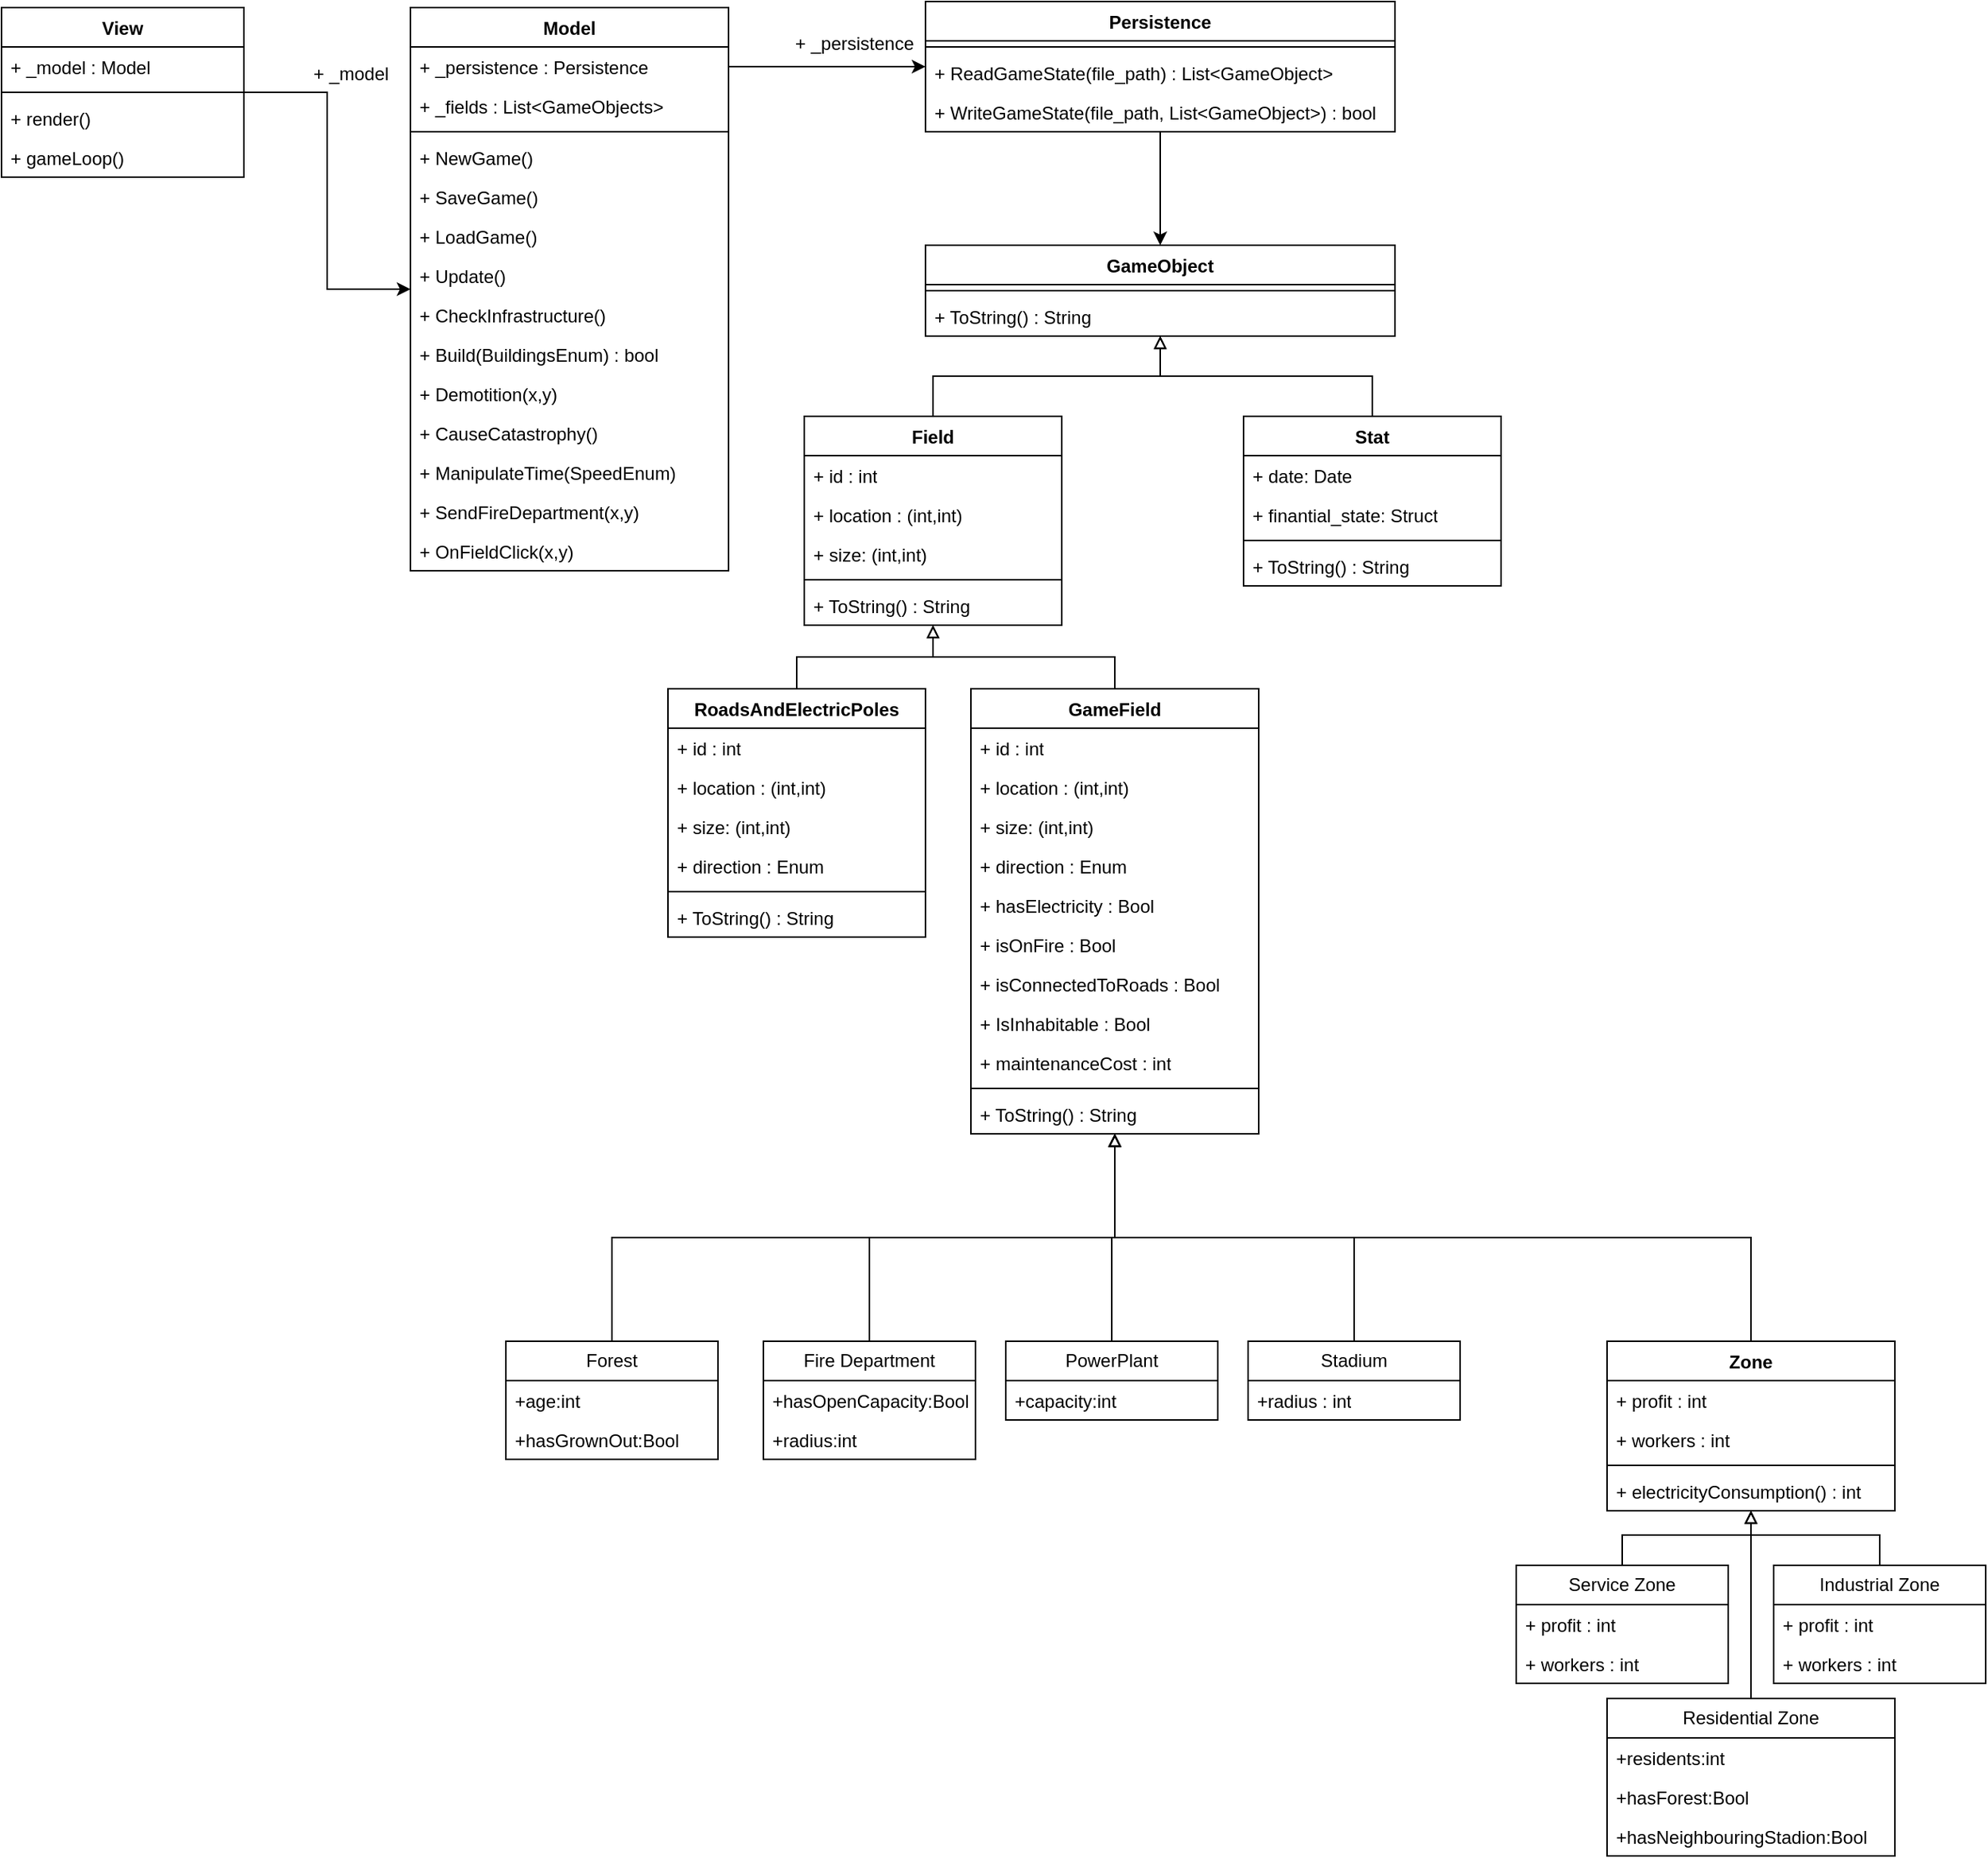 <mxfile version="21.0.6" type="device"><diagram name="1 oldal" id="NuUi4jj5uh0NDqIXe4In"><mxGraphModel dx="1084" dy="1042" grid="1" gridSize="10" guides="1" tooltips="1" connect="1" arrows="1" fold="1" page="1" pageScale="1" pageWidth="827" pageHeight="1169" math="0" shadow="0"><root><mxCell id="0"/><mxCell id="1" parent="0"/><mxCell id="-wiyPq9dXPfy-0tIWqK8-17" style="edgeStyle=orthogonalEdgeStyle;rounded=0;orthogonalLoop=1;jettySize=auto;html=1;" edge="1" parent="1" source="-wiyPq9dXPfy-0tIWqK8-1" target="-wiyPq9dXPfy-0tIWqK8-12"><mxGeometry relative="1" as="geometry"/></mxCell><mxCell id="-wiyPq9dXPfy-0tIWqK8-1" value="View" style="swimlane;fontStyle=1;align=center;verticalAlign=top;childLayout=stackLayout;horizontal=1;startSize=26;horizontalStack=0;resizeParent=1;resizeParentMax=0;resizeLast=0;collapsible=1;marginBottom=0;whiteSpace=wrap;html=1;" vertex="1" parent="1"><mxGeometry x="80" y="40" width="160" height="112" as="geometry"/></mxCell><mxCell id="-wiyPq9dXPfy-0tIWqK8-2" value="+ _model : Model" style="text;strokeColor=none;fillColor=none;align=left;verticalAlign=top;spacingLeft=4;spacingRight=4;overflow=hidden;rotatable=0;points=[[0,0.5],[1,0.5]];portConstraint=eastwest;whiteSpace=wrap;html=1;" vertex="1" parent="-wiyPq9dXPfy-0tIWqK8-1"><mxGeometry y="26" width="160" height="26" as="geometry"/></mxCell><mxCell id="-wiyPq9dXPfy-0tIWqK8-3" value="" style="line;strokeWidth=1;fillColor=none;align=left;verticalAlign=middle;spacingTop=-1;spacingLeft=3;spacingRight=3;rotatable=0;labelPosition=right;points=[];portConstraint=eastwest;strokeColor=inherit;" vertex="1" parent="-wiyPq9dXPfy-0tIWqK8-1"><mxGeometry y="52" width="160" height="8" as="geometry"/></mxCell><mxCell id="-wiyPq9dXPfy-0tIWqK8-4" value="+ render()&lt;br&gt;&lt;div&gt;&lt;br&gt;&lt;/div&gt;&lt;div&gt;&lt;br&gt;&lt;/div&gt;" style="text;strokeColor=none;fillColor=none;align=left;verticalAlign=top;spacingLeft=4;spacingRight=4;overflow=hidden;rotatable=0;points=[[0,0.5],[1,0.5]];portConstraint=eastwest;whiteSpace=wrap;html=1;" vertex="1" parent="-wiyPq9dXPfy-0tIWqK8-1"><mxGeometry y="60" width="160" height="26" as="geometry"/></mxCell><mxCell id="-wiyPq9dXPfy-0tIWqK8-5" value="+ gameLoop()" style="text;strokeColor=none;fillColor=none;align=left;verticalAlign=top;spacingLeft=4;spacingRight=4;overflow=hidden;rotatable=0;points=[[0,0.5],[1,0.5]];portConstraint=eastwest;whiteSpace=wrap;html=1;" vertex="1" parent="-wiyPq9dXPfy-0tIWqK8-1"><mxGeometry y="86" width="160" height="26" as="geometry"/></mxCell><mxCell id="-wiyPq9dXPfy-0tIWqK8-47" style="edgeStyle=orthogonalEdgeStyle;rounded=0;orthogonalLoop=1;jettySize=auto;html=1;exitX=1;exitY=0.5;exitDx=0;exitDy=0;" edge="1" parent="1" source="-wiyPq9dXPfy-0tIWqK8-13" target="-wiyPq9dXPfy-0tIWqK8-32"><mxGeometry relative="1" as="geometry"/></mxCell><mxCell id="-wiyPq9dXPfy-0tIWqK8-12" value="Model" style="swimlane;fontStyle=1;align=center;verticalAlign=top;childLayout=stackLayout;horizontal=1;startSize=26;horizontalStack=0;resizeParent=1;resizeParentMax=0;resizeLast=0;collapsible=1;marginBottom=0;whiteSpace=wrap;html=1;" vertex="1" parent="1"><mxGeometry x="350" y="40" width="210" height="372" as="geometry"/></mxCell><mxCell id="-wiyPq9dXPfy-0tIWqK8-13" value="+ _persistence : Persistence" style="text;strokeColor=none;fillColor=none;align=left;verticalAlign=top;spacingLeft=4;spacingRight=4;overflow=hidden;rotatable=0;points=[[0,0.5],[1,0.5]];portConstraint=eastwest;whiteSpace=wrap;html=1;" vertex="1" parent="-wiyPq9dXPfy-0tIWqK8-12"><mxGeometry y="26" width="210" height="26" as="geometry"/></mxCell><mxCell id="-wiyPq9dXPfy-0tIWqK8-29" value="+ _fields : List&amp;lt;GameObjects&amp;gt;" style="text;strokeColor=none;fillColor=none;align=left;verticalAlign=top;spacingLeft=4;spacingRight=4;overflow=hidden;rotatable=0;points=[[0,0.5],[1,0.5]];portConstraint=eastwest;whiteSpace=wrap;html=1;" vertex="1" parent="-wiyPq9dXPfy-0tIWqK8-12"><mxGeometry y="52" width="210" height="26" as="geometry"/></mxCell><mxCell id="-wiyPq9dXPfy-0tIWqK8-14" value="" style="line;strokeWidth=1;fillColor=none;align=left;verticalAlign=middle;spacingTop=-1;spacingLeft=3;spacingRight=3;rotatable=0;labelPosition=right;points=[];portConstraint=eastwest;strokeColor=inherit;" vertex="1" parent="-wiyPq9dXPfy-0tIWqK8-12"><mxGeometry y="78" width="210" height="8" as="geometry"/></mxCell><mxCell id="-wiyPq9dXPfy-0tIWqK8-15" value="+ NewGame()&lt;br&gt;&lt;div&gt;&lt;br&gt;&lt;/div&gt;&lt;div&gt;&lt;br&gt;&lt;/div&gt;" style="text;strokeColor=none;fillColor=none;align=left;verticalAlign=top;spacingLeft=4;spacingRight=4;overflow=hidden;rotatable=0;points=[[0,0.5],[1,0.5]];portConstraint=eastwest;whiteSpace=wrap;html=1;" vertex="1" parent="-wiyPq9dXPfy-0tIWqK8-12"><mxGeometry y="86" width="210" height="26" as="geometry"/></mxCell><mxCell id="-wiyPq9dXPfy-0tIWqK8-19" value="+ SaveGame()" style="text;strokeColor=none;fillColor=none;align=left;verticalAlign=top;spacingLeft=4;spacingRight=4;overflow=hidden;rotatable=0;points=[[0,0.5],[1,0.5]];portConstraint=eastwest;whiteSpace=wrap;html=1;" vertex="1" parent="-wiyPq9dXPfy-0tIWqK8-12"><mxGeometry y="112" width="210" height="26" as="geometry"/></mxCell><mxCell id="-wiyPq9dXPfy-0tIWqK8-20" value="&lt;div&gt;+ LoadGame()&lt;/div&gt;" style="text;strokeColor=none;fillColor=none;align=left;verticalAlign=top;spacingLeft=4;spacingRight=4;overflow=hidden;rotatable=0;points=[[0,0.5],[1,0.5]];portConstraint=eastwest;whiteSpace=wrap;html=1;" vertex="1" parent="-wiyPq9dXPfy-0tIWqK8-12"><mxGeometry y="138" width="210" height="26" as="geometry"/></mxCell><mxCell id="-wiyPq9dXPfy-0tIWqK8-21" value="+ Update()" style="text;strokeColor=none;fillColor=none;align=left;verticalAlign=top;spacingLeft=4;spacingRight=4;overflow=hidden;rotatable=0;points=[[0,0.5],[1,0.5]];portConstraint=eastwest;whiteSpace=wrap;html=1;" vertex="1" parent="-wiyPq9dXPfy-0tIWqK8-12"><mxGeometry y="164" width="210" height="26" as="geometry"/></mxCell><mxCell id="-wiyPq9dXPfy-0tIWqK8-22" value="+ CheckInfrastructure()" style="text;strokeColor=none;fillColor=none;align=left;verticalAlign=top;spacingLeft=4;spacingRight=4;overflow=hidden;rotatable=0;points=[[0,0.5],[1,0.5]];portConstraint=eastwest;whiteSpace=wrap;html=1;" vertex="1" parent="-wiyPq9dXPfy-0tIWqK8-12"><mxGeometry y="190" width="210" height="26" as="geometry"/></mxCell><mxCell id="-wiyPq9dXPfy-0tIWqK8-23" value="+ Build(BuildingsEnum) : bool" style="text;strokeColor=none;fillColor=none;align=left;verticalAlign=top;spacingLeft=4;spacingRight=4;overflow=hidden;rotatable=0;points=[[0,0.5],[1,0.5]];portConstraint=eastwest;whiteSpace=wrap;html=1;" vertex="1" parent="-wiyPq9dXPfy-0tIWqK8-12"><mxGeometry y="216" width="210" height="26" as="geometry"/></mxCell><mxCell id="-wiyPq9dXPfy-0tIWqK8-27" value="+ Demotition(x,y)" style="text;strokeColor=none;fillColor=none;align=left;verticalAlign=top;spacingLeft=4;spacingRight=4;overflow=hidden;rotatable=0;points=[[0,0.5],[1,0.5]];portConstraint=eastwest;whiteSpace=wrap;html=1;" vertex="1" parent="-wiyPq9dXPfy-0tIWqK8-12"><mxGeometry y="242" width="210" height="26" as="geometry"/></mxCell><mxCell id="-wiyPq9dXPfy-0tIWqK8-24" value="+ CauseCatastrophy()" style="text;strokeColor=none;fillColor=none;align=left;verticalAlign=top;spacingLeft=4;spacingRight=4;overflow=hidden;rotatable=0;points=[[0,0.5],[1,0.5]];portConstraint=eastwest;whiteSpace=wrap;html=1;" vertex="1" parent="-wiyPq9dXPfy-0tIWqK8-12"><mxGeometry y="268" width="210" height="26" as="geometry"/></mxCell><mxCell id="-wiyPq9dXPfy-0tIWqK8-25" value="+ ManipulateTime(SpeedEnum)" style="text;strokeColor=none;fillColor=none;align=left;verticalAlign=top;spacingLeft=4;spacingRight=4;overflow=hidden;rotatable=0;points=[[0,0.5],[1,0.5]];portConstraint=eastwest;whiteSpace=wrap;html=1;" vertex="1" parent="-wiyPq9dXPfy-0tIWqK8-12"><mxGeometry y="294" width="210" height="26" as="geometry"/></mxCell><mxCell id="-wiyPq9dXPfy-0tIWqK8-26" value="+ SendFireDepartment(x,y)" style="text;strokeColor=none;fillColor=none;align=left;verticalAlign=top;spacingLeft=4;spacingRight=4;overflow=hidden;rotatable=0;points=[[0,0.5],[1,0.5]];portConstraint=eastwest;whiteSpace=wrap;html=1;" vertex="1" parent="-wiyPq9dXPfy-0tIWqK8-12"><mxGeometry y="320" width="210" height="26" as="geometry"/></mxCell><mxCell id="-wiyPq9dXPfy-0tIWqK8-28" value="&lt;div&gt;+ OnFieldClick(x,y)&lt;/div&gt;" style="text;strokeColor=none;fillColor=none;align=left;verticalAlign=top;spacingLeft=4;spacingRight=4;overflow=hidden;rotatable=0;points=[[0,0.5],[1,0.5]];portConstraint=eastwest;whiteSpace=wrap;html=1;" vertex="1" parent="-wiyPq9dXPfy-0tIWqK8-12"><mxGeometry y="346" width="210" height="26" as="geometry"/></mxCell><mxCell id="-wiyPq9dXPfy-0tIWqK8-18" value="+ _model" style="text;strokeColor=none;fillColor=none;align=left;verticalAlign=top;spacingLeft=4;spacingRight=4;overflow=hidden;rotatable=0;points=[[0,0.5],[1,0.5]];portConstraint=eastwest;whiteSpace=wrap;html=1;" vertex="1" parent="1"><mxGeometry x="280" y="70" width="70" height="26" as="geometry"/></mxCell><mxCell id="-wiyPq9dXPfy-0tIWqK8-52" style="edgeStyle=orthogonalEdgeStyle;rounded=0;orthogonalLoop=1;jettySize=auto;html=1;" edge="1" parent="1" source="-wiyPq9dXPfy-0tIWqK8-32" target="-wiyPq9dXPfy-0tIWqK8-48"><mxGeometry relative="1" as="geometry"/></mxCell><mxCell id="-wiyPq9dXPfy-0tIWqK8-32" value="Persistence" style="swimlane;fontStyle=1;align=center;verticalAlign=top;childLayout=stackLayout;horizontal=1;startSize=26;horizontalStack=0;resizeParent=1;resizeParentMax=0;resizeLast=0;collapsible=1;marginBottom=0;whiteSpace=wrap;html=1;" vertex="1" parent="1"><mxGeometry x="690" y="36" width="310" height="86" as="geometry"/></mxCell><mxCell id="-wiyPq9dXPfy-0tIWqK8-35" value="" style="line;strokeWidth=1;fillColor=none;align=left;verticalAlign=middle;spacingTop=-1;spacingLeft=3;spacingRight=3;rotatable=0;labelPosition=right;points=[];portConstraint=eastwest;strokeColor=inherit;" vertex="1" parent="-wiyPq9dXPfy-0tIWqK8-32"><mxGeometry y="26" width="310" height="8" as="geometry"/></mxCell><mxCell id="-wiyPq9dXPfy-0tIWqK8-45" value="+ ReadGameState(file_path) : List&amp;lt;GameObject&amp;gt;" style="text;strokeColor=none;fillColor=none;align=left;verticalAlign=top;spacingLeft=4;spacingRight=4;overflow=hidden;rotatable=0;points=[[0,0.5],[1,0.5]];portConstraint=eastwest;whiteSpace=wrap;html=1;" vertex="1" parent="-wiyPq9dXPfy-0tIWqK8-32"><mxGeometry y="34" width="310" height="26" as="geometry"/></mxCell><mxCell id="-wiyPq9dXPfy-0tIWqK8-46" value="+ WriteGameState(file_path, List&amp;lt;GameObject&amp;gt;) : bool " style="text;strokeColor=none;fillColor=none;align=left;verticalAlign=top;spacingLeft=4;spacingRight=4;overflow=hidden;rotatable=0;points=[[0,0.5],[1,0.5]];portConstraint=eastwest;whiteSpace=wrap;html=1;" vertex="1" parent="-wiyPq9dXPfy-0tIWqK8-32"><mxGeometry y="60" width="310" height="26" as="geometry"/></mxCell><mxCell id="-wiyPq9dXPfy-0tIWqK8-48" value="GameObject" style="swimlane;fontStyle=1;align=center;verticalAlign=top;childLayout=stackLayout;horizontal=1;startSize=26;horizontalStack=0;resizeParent=1;resizeParentMax=0;resizeLast=0;collapsible=1;marginBottom=0;whiteSpace=wrap;html=1;" vertex="1" parent="1"><mxGeometry x="690" y="197" width="310" height="60" as="geometry"/></mxCell><mxCell id="-wiyPq9dXPfy-0tIWqK8-49" value="" style="line;strokeWidth=1;fillColor=none;align=left;verticalAlign=middle;spacingTop=-1;spacingLeft=3;spacingRight=3;rotatable=0;labelPosition=right;points=[];portConstraint=eastwest;strokeColor=inherit;" vertex="1" parent="-wiyPq9dXPfy-0tIWqK8-48"><mxGeometry y="26" width="310" height="8" as="geometry"/></mxCell><mxCell id="-wiyPq9dXPfy-0tIWqK8-51" value="+ ToString() : String" style="text;strokeColor=none;fillColor=none;align=left;verticalAlign=top;spacingLeft=4;spacingRight=4;overflow=hidden;rotatable=0;points=[[0,0.5],[1,0.5]];portConstraint=eastwest;whiteSpace=wrap;html=1;" vertex="1" parent="-wiyPq9dXPfy-0tIWqK8-48"><mxGeometry y="34" width="310" height="26" as="geometry"/></mxCell><mxCell id="-wiyPq9dXPfy-0tIWqK8-56" style="edgeStyle=orthogonalEdgeStyle;rounded=0;orthogonalLoop=1;jettySize=auto;html=1;endArrow=block;endFill=0;" edge="1" parent="1" source="-wiyPq9dXPfy-0tIWqK8-53" target="-wiyPq9dXPfy-0tIWqK8-48"><mxGeometry relative="1" as="geometry"/></mxCell><mxCell id="-wiyPq9dXPfy-0tIWqK8-53" value="Field" style="swimlane;fontStyle=1;align=center;verticalAlign=top;childLayout=stackLayout;horizontal=1;startSize=26;horizontalStack=0;resizeParent=1;resizeParentMax=0;resizeLast=0;collapsible=1;marginBottom=0;whiteSpace=wrap;html=1;" vertex="1" parent="1"><mxGeometry x="610" y="310" width="170" height="138" as="geometry"/></mxCell><mxCell id="-wiyPq9dXPfy-0tIWqK8-55" value="+ id : int" style="text;strokeColor=none;fillColor=none;align=left;verticalAlign=top;spacingLeft=4;spacingRight=4;overflow=hidden;rotatable=0;points=[[0,0.5],[1,0.5]];portConstraint=eastwest;whiteSpace=wrap;html=1;" vertex="1" parent="-wiyPq9dXPfy-0tIWqK8-53"><mxGeometry y="26" width="170" height="26" as="geometry"/></mxCell><mxCell id="-wiyPq9dXPfy-0tIWqK8-57" value="+ location : (int,int)" style="text;strokeColor=none;fillColor=none;align=left;verticalAlign=top;spacingLeft=4;spacingRight=4;overflow=hidden;rotatable=0;points=[[0,0.5],[1,0.5]];portConstraint=eastwest;whiteSpace=wrap;html=1;" vertex="1" parent="-wiyPq9dXPfy-0tIWqK8-53"><mxGeometry y="52" width="170" height="26" as="geometry"/></mxCell><mxCell id="-wiyPq9dXPfy-0tIWqK8-58" value="+ size: (int,int)" style="text;strokeColor=none;fillColor=none;align=left;verticalAlign=top;spacingLeft=4;spacingRight=4;overflow=hidden;rotatable=0;points=[[0,0.5],[1,0.5]];portConstraint=eastwest;whiteSpace=wrap;html=1;" vertex="1" parent="-wiyPq9dXPfy-0tIWqK8-53"><mxGeometry y="78" width="170" height="26" as="geometry"/></mxCell><mxCell id="-wiyPq9dXPfy-0tIWqK8-54" value="" style="line;strokeWidth=1;fillColor=none;align=left;verticalAlign=middle;spacingTop=-1;spacingLeft=3;spacingRight=3;rotatable=0;labelPosition=right;points=[];portConstraint=eastwest;strokeColor=inherit;" vertex="1" parent="-wiyPq9dXPfy-0tIWqK8-53"><mxGeometry y="104" width="170" height="8" as="geometry"/></mxCell><mxCell id="-wiyPq9dXPfy-0tIWqK8-59" value="+ ToString() : String" style="text;strokeColor=none;fillColor=none;align=left;verticalAlign=top;spacingLeft=4;spacingRight=4;overflow=hidden;rotatable=0;points=[[0,0.5],[1,0.5]];portConstraint=eastwest;whiteSpace=wrap;html=1;" vertex="1" parent="-wiyPq9dXPfy-0tIWqK8-53"><mxGeometry y="112" width="170" height="26" as="geometry"/></mxCell><mxCell id="-wiyPq9dXPfy-0tIWqK8-66" style="edgeStyle=orthogonalEdgeStyle;rounded=0;orthogonalLoop=1;jettySize=auto;html=1;endArrow=block;endFill=0;" edge="1" parent="1" source="-wiyPq9dXPfy-0tIWqK8-60" target="-wiyPq9dXPfy-0tIWqK8-48"><mxGeometry relative="1" as="geometry"/></mxCell><mxCell id="-wiyPq9dXPfy-0tIWqK8-60" value="Stat" style="swimlane;fontStyle=1;align=center;verticalAlign=top;childLayout=stackLayout;horizontal=1;startSize=26;horizontalStack=0;resizeParent=1;resizeParentMax=0;resizeLast=0;collapsible=1;marginBottom=0;whiteSpace=wrap;html=1;" vertex="1" parent="1"><mxGeometry x="900" y="310" width="170" height="112" as="geometry"/></mxCell><mxCell id="-wiyPq9dXPfy-0tIWqK8-61" value="+ date: Date" style="text;strokeColor=none;fillColor=none;align=left;verticalAlign=top;spacingLeft=4;spacingRight=4;overflow=hidden;rotatable=0;points=[[0,0.5],[1,0.5]];portConstraint=eastwest;whiteSpace=wrap;html=1;" vertex="1" parent="-wiyPq9dXPfy-0tIWqK8-60"><mxGeometry y="26" width="170" height="26" as="geometry"/></mxCell><mxCell id="-wiyPq9dXPfy-0tIWqK8-62" value="+ finantial_state: Struct" style="text;strokeColor=none;fillColor=none;align=left;verticalAlign=top;spacingLeft=4;spacingRight=4;overflow=hidden;rotatable=0;points=[[0,0.5],[1,0.5]];portConstraint=eastwest;whiteSpace=wrap;html=1;" vertex="1" parent="-wiyPq9dXPfy-0tIWqK8-60"><mxGeometry y="52" width="170" height="26" as="geometry"/></mxCell><mxCell id="-wiyPq9dXPfy-0tIWqK8-64" value="" style="line;strokeWidth=1;fillColor=none;align=left;verticalAlign=middle;spacingTop=-1;spacingLeft=3;spacingRight=3;rotatable=0;labelPosition=right;points=[];portConstraint=eastwest;strokeColor=inherit;" vertex="1" parent="-wiyPq9dXPfy-0tIWqK8-60"><mxGeometry y="78" width="170" height="8" as="geometry"/></mxCell><mxCell id="-wiyPq9dXPfy-0tIWqK8-65" value="+ ToString() : String" style="text;strokeColor=none;fillColor=none;align=left;verticalAlign=top;spacingLeft=4;spacingRight=4;overflow=hidden;rotatable=0;points=[[0,0.5],[1,0.5]];portConstraint=eastwest;whiteSpace=wrap;html=1;" vertex="1" parent="-wiyPq9dXPfy-0tIWqK8-60"><mxGeometry y="86" width="170" height="26" as="geometry"/></mxCell><mxCell id="-wiyPq9dXPfy-0tIWqK8-74" style="edgeStyle=orthogonalEdgeStyle;rounded=0;orthogonalLoop=1;jettySize=auto;html=1;endArrow=block;endFill=0;" edge="1" parent="1" source="-wiyPq9dXPfy-0tIWqK8-67" target="-wiyPq9dXPfy-0tIWqK8-53"><mxGeometry relative="1" as="geometry"/></mxCell><mxCell id="-wiyPq9dXPfy-0tIWqK8-67" value="RoadsAndElectricPoles" style="swimlane;fontStyle=1;align=center;verticalAlign=top;childLayout=stackLayout;horizontal=1;startSize=26;horizontalStack=0;resizeParent=1;resizeParentMax=0;resizeLast=0;collapsible=1;marginBottom=0;whiteSpace=wrap;html=1;" vertex="1" parent="1"><mxGeometry x="520" y="490" width="170" height="164" as="geometry"/></mxCell><mxCell id="-wiyPq9dXPfy-0tIWqK8-68" value="+ id : int" style="text;strokeColor=none;fillColor=none;align=left;verticalAlign=top;spacingLeft=4;spacingRight=4;overflow=hidden;rotatable=0;points=[[0,0.5],[1,0.5]];portConstraint=eastwest;whiteSpace=wrap;html=1;" vertex="1" parent="-wiyPq9dXPfy-0tIWqK8-67"><mxGeometry y="26" width="170" height="26" as="geometry"/></mxCell><mxCell id="-wiyPq9dXPfy-0tIWqK8-69" value="+ location : (int,int)" style="text;strokeColor=none;fillColor=none;align=left;verticalAlign=top;spacingLeft=4;spacingRight=4;overflow=hidden;rotatable=0;points=[[0,0.5],[1,0.5]];portConstraint=eastwest;whiteSpace=wrap;html=1;" vertex="1" parent="-wiyPq9dXPfy-0tIWqK8-67"><mxGeometry y="52" width="170" height="26" as="geometry"/></mxCell><mxCell id="-wiyPq9dXPfy-0tIWqK8-70" value="+ size: (int,int)" style="text;strokeColor=none;fillColor=none;align=left;verticalAlign=top;spacingLeft=4;spacingRight=4;overflow=hidden;rotatable=0;points=[[0,0.5],[1,0.5]];portConstraint=eastwest;whiteSpace=wrap;html=1;" vertex="1" parent="-wiyPq9dXPfy-0tIWqK8-67"><mxGeometry y="78" width="170" height="26" as="geometry"/></mxCell><mxCell id="-wiyPq9dXPfy-0tIWqK8-73" value="+ direction : Enum" style="text;strokeColor=none;fillColor=none;align=left;verticalAlign=top;spacingLeft=4;spacingRight=4;overflow=hidden;rotatable=0;points=[[0,0.5],[1,0.5]];portConstraint=eastwest;whiteSpace=wrap;html=1;" vertex="1" parent="-wiyPq9dXPfy-0tIWqK8-67"><mxGeometry y="104" width="170" height="26" as="geometry"/></mxCell><mxCell id="-wiyPq9dXPfy-0tIWqK8-71" value="" style="line;strokeWidth=1;fillColor=none;align=left;verticalAlign=middle;spacingTop=-1;spacingLeft=3;spacingRight=3;rotatable=0;labelPosition=right;points=[];portConstraint=eastwest;strokeColor=inherit;" vertex="1" parent="-wiyPq9dXPfy-0tIWqK8-67"><mxGeometry y="130" width="170" height="8" as="geometry"/></mxCell><mxCell id="-wiyPq9dXPfy-0tIWqK8-72" value="+ ToString() : String" style="text;strokeColor=none;fillColor=none;align=left;verticalAlign=top;spacingLeft=4;spacingRight=4;overflow=hidden;rotatable=0;points=[[0,0.5],[1,0.5]];portConstraint=eastwest;whiteSpace=wrap;html=1;" vertex="1" parent="-wiyPq9dXPfy-0tIWqK8-67"><mxGeometry y="138" width="170" height="26" as="geometry"/></mxCell><mxCell id="-wiyPq9dXPfy-0tIWqK8-82" style="edgeStyle=orthogonalEdgeStyle;rounded=0;orthogonalLoop=1;jettySize=auto;html=1;endArrow=block;endFill=0;" edge="1" parent="1" source="-wiyPq9dXPfy-0tIWqK8-75" target="-wiyPq9dXPfy-0tIWqK8-53"><mxGeometry relative="1" as="geometry"/></mxCell><mxCell id="-wiyPq9dXPfy-0tIWqK8-75" value="GameField" style="swimlane;fontStyle=1;align=center;verticalAlign=top;childLayout=stackLayout;horizontal=1;startSize=26;horizontalStack=0;resizeParent=1;resizeParentMax=0;resizeLast=0;collapsible=1;marginBottom=0;whiteSpace=wrap;html=1;" vertex="1" parent="1"><mxGeometry x="720" y="490" width="190" height="294" as="geometry"/></mxCell><mxCell id="-wiyPq9dXPfy-0tIWqK8-76" value="+ id : int" style="text;strokeColor=none;fillColor=none;align=left;verticalAlign=top;spacingLeft=4;spacingRight=4;overflow=hidden;rotatable=0;points=[[0,0.5],[1,0.5]];portConstraint=eastwest;whiteSpace=wrap;html=1;" vertex="1" parent="-wiyPq9dXPfy-0tIWqK8-75"><mxGeometry y="26" width="190" height="26" as="geometry"/></mxCell><mxCell id="-wiyPq9dXPfy-0tIWqK8-77" value="+ location : (int,int)" style="text;strokeColor=none;fillColor=none;align=left;verticalAlign=top;spacingLeft=4;spacingRight=4;overflow=hidden;rotatable=0;points=[[0,0.5],[1,0.5]];portConstraint=eastwest;whiteSpace=wrap;html=1;" vertex="1" parent="-wiyPq9dXPfy-0tIWqK8-75"><mxGeometry y="52" width="190" height="26" as="geometry"/></mxCell><mxCell id="-wiyPq9dXPfy-0tIWqK8-78" value="+ size: (int,int)" style="text;strokeColor=none;fillColor=none;align=left;verticalAlign=top;spacingLeft=4;spacingRight=4;overflow=hidden;rotatable=0;points=[[0,0.5],[1,0.5]];portConstraint=eastwest;whiteSpace=wrap;html=1;" vertex="1" parent="-wiyPq9dXPfy-0tIWqK8-75"><mxGeometry y="78" width="190" height="26" as="geometry"/></mxCell><mxCell id="-wiyPq9dXPfy-0tIWqK8-79" value="+ direction : Enum" style="text;strokeColor=none;fillColor=none;align=left;verticalAlign=top;spacingLeft=4;spacingRight=4;overflow=hidden;rotatable=0;points=[[0,0.5],[1,0.5]];portConstraint=eastwest;whiteSpace=wrap;html=1;" vertex="1" parent="-wiyPq9dXPfy-0tIWqK8-75"><mxGeometry y="104" width="190" height="26" as="geometry"/></mxCell><mxCell id="-wiyPq9dXPfy-0tIWqK8-83" value="+ hasElectricity : Bool " style="text;strokeColor=none;fillColor=none;align=left;verticalAlign=top;spacingLeft=4;spacingRight=4;overflow=hidden;rotatable=0;points=[[0,0.5],[1,0.5]];portConstraint=eastwest;whiteSpace=wrap;html=1;" vertex="1" parent="-wiyPq9dXPfy-0tIWqK8-75"><mxGeometry y="130" width="190" height="26" as="geometry"/></mxCell><mxCell id="-wiyPq9dXPfy-0tIWqK8-84" value="+ isOnFire : Bool " style="text;strokeColor=none;fillColor=none;align=left;verticalAlign=top;spacingLeft=4;spacingRight=4;overflow=hidden;rotatable=0;points=[[0,0.5],[1,0.5]];portConstraint=eastwest;whiteSpace=wrap;html=1;" vertex="1" parent="-wiyPq9dXPfy-0tIWqK8-75"><mxGeometry y="156" width="190" height="26" as="geometry"/></mxCell><mxCell id="-wiyPq9dXPfy-0tIWqK8-85" value="+ isConnectedToRoads : Bool " style="text;strokeColor=none;fillColor=none;align=left;verticalAlign=top;spacingLeft=4;spacingRight=4;overflow=hidden;rotatable=0;points=[[0,0.5],[1,0.5]];portConstraint=eastwest;whiteSpace=wrap;html=1;" vertex="1" parent="-wiyPq9dXPfy-0tIWqK8-75"><mxGeometry y="182" width="190" height="26" as="geometry"/></mxCell><mxCell id="-wiyPq9dXPfy-0tIWqK8-86" value="+ IsInhabitable : Bool" style="text;strokeColor=none;fillColor=none;align=left;verticalAlign=top;spacingLeft=4;spacingRight=4;overflow=hidden;rotatable=0;points=[[0,0.5],[1,0.5]];portConstraint=eastwest;whiteSpace=wrap;html=1;" vertex="1" parent="-wiyPq9dXPfy-0tIWqK8-75"><mxGeometry y="208" width="190" height="26" as="geometry"/></mxCell><mxCell id="-wiyPq9dXPfy-0tIWqK8-87" value="+ maintenanceCost : int" style="text;strokeColor=none;fillColor=none;align=left;verticalAlign=top;spacingLeft=4;spacingRight=4;overflow=hidden;rotatable=0;points=[[0,0.5],[1,0.5]];portConstraint=eastwest;whiteSpace=wrap;html=1;" vertex="1" parent="-wiyPq9dXPfy-0tIWqK8-75"><mxGeometry y="234" width="190" height="26" as="geometry"/></mxCell><mxCell id="-wiyPq9dXPfy-0tIWqK8-80" value="" style="line;strokeWidth=1;fillColor=none;align=left;verticalAlign=middle;spacingTop=-1;spacingLeft=3;spacingRight=3;rotatable=0;labelPosition=right;points=[];portConstraint=eastwest;strokeColor=inherit;" vertex="1" parent="-wiyPq9dXPfy-0tIWqK8-75"><mxGeometry y="260" width="190" height="8" as="geometry"/></mxCell><mxCell id="-wiyPq9dXPfy-0tIWqK8-81" value="+ ToString() : String" style="text;strokeColor=none;fillColor=none;align=left;verticalAlign=top;spacingLeft=4;spacingRight=4;overflow=hidden;rotatable=0;points=[[0,0.5],[1,0.5]];portConstraint=eastwest;whiteSpace=wrap;html=1;" vertex="1" parent="-wiyPq9dXPfy-0tIWqK8-75"><mxGeometry y="268" width="190" height="26" as="geometry"/></mxCell><mxCell id="-wiyPq9dXPfy-0tIWqK8-125" style="edgeStyle=orthogonalEdgeStyle;rounded=0;orthogonalLoop=1;jettySize=auto;html=1;endArrow=block;endFill=0;" edge="1" parent="1" source="-wiyPq9dXPfy-0tIWqK8-89" target="-wiyPq9dXPfy-0tIWqK8-75"><mxGeometry relative="1" as="geometry"/></mxCell><mxCell id="-wiyPq9dXPfy-0tIWqK8-89" value="PowerPlant" style="swimlane;fontStyle=0;childLayout=stackLayout;horizontal=1;startSize=26;fillColor=none;horizontalStack=0;resizeParent=1;resizeParentMax=0;resizeLast=0;collapsible=1;marginBottom=0;whiteSpace=wrap;html=1;" vertex="1" parent="1"><mxGeometry x="743.0" y="921" width="140" height="52" as="geometry"/></mxCell><mxCell id="-wiyPq9dXPfy-0tIWqK8-90" value="+capacity:int" style="text;strokeColor=none;fillColor=none;align=left;verticalAlign=top;spacingLeft=4;spacingRight=4;overflow=hidden;rotatable=0;points=[[0,0.5],[1,0.5]];portConstraint=eastwest;whiteSpace=wrap;html=1;" vertex="1" parent="-wiyPq9dXPfy-0tIWqK8-89"><mxGeometry y="26" width="140" height="26" as="geometry"/></mxCell><mxCell id="-wiyPq9dXPfy-0tIWqK8-124" style="edgeStyle=orthogonalEdgeStyle;rounded=0;orthogonalLoop=1;jettySize=auto;html=1;endArrow=block;endFill=0;" edge="1" parent="1" source="-wiyPq9dXPfy-0tIWqK8-91" target="-wiyPq9dXPfy-0tIWqK8-75"><mxGeometry relative="1" as="geometry"/></mxCell><mxCell id="-wiyPq9dXPfy-0tIWqK8-91" value="Fire Department" style="swimlane;fontStyle=0;childLayout=stackLayout;horizontal=1;startSize=26;fillColor=none;horizontalStack=0;resizeParent=1;resizeParentMax=0;resizeLast=0;collapsible=1;marginBottom=0;whiteSpace=wrap;html=1;" vertex="1" parent="1"><mxGeometry x="583" y="921" width="140" height="78" as="geometry"/></mxCell><mxCell id="-wiyPq9dXPfy-0tIWqK8-92" value="+hasOpenCapacity:Bool" style="text;strokeColor=none;fillColor=none;align=left;verticalAlign=top;spacingLeft=4;spacingRight=4;overflow=hidden;rotatable=0;points=[[0,0.5],[1,0.5]];portConstraint=eastwest;whiteSpace=wrap;html=1;" vertex="1" parent="-wiyPq9dXPfy-0tIWqK8-91"><mxGeometry y="26" width="140" height="26" as="geometry"/></mxCell><mxCell id="-wiyPq9dXPfy-0tIWqK8-93" value="+radius:int" style="text;strokeColor=none;fillColor=none;align=left;verticalAlign=top;spacingLeft=4;spacingRight=4;overflow=hidden;rotatable=0;points=[[0,0.5],[1,0.5]];portConstraint=eastwest;whiteSpace=wrap;html=1;" vertex="1" parent="-wiyPq9dXPfy-0tIWqK8-91"><mxGeometry y="52" width="140" height="26" as="geometry"/></mxCell><mxCell id="-wiyPq9dXPfy-0tIWqK8-123" style="edgeStyle=orthogonalEdgeStyle;rounded=0;orthogonalLoop=1;jettySize=auto;html=1;endArrow=block;endFill=0;exitX=0.5;exitY=0;exitDx=0;exitDy=0;" edge="1" parent="1" source="-wiyPq9dXPfy-0tIWqK8-94" target="-wiyPq9dXPfy-0tIWqK8-75"><mxGeometry relative="1" as="geometry"/></mxCell><mxCell id="-wiyPq9dXPfy-0tIWqK8-94" value="Forest" style="swimlane;fontStyle=0;childLayout=stackLayout;horizontal=1;startSize=26;fillColor=none;horizontalStack=0;resizeParent=1;resizeParentMax=0;resizeLast=0;collapsible=1;marginBottom=0;whiteSpace=wrap;html=1;" vertex="1" parent="1"><mxGeometry x="413" y="921" width="140" height="78" as="geometry"/></mxCell><mxCell id="-wiyPq9dXPfy-0tIWqK8-95" value="+age:int" style="text;strokeColor=none;fillColor=none;align=left;verticalAlign=top;spacingLeft=4;spacingRight=4;overflow=hidden;rotatable=0;points=[[0,0.5],[1,0.5]];portConstraint=eastwest;whiteSpace=wrap;html=1;" vertex="1" parent="-wiyPq9dXPfy-0tIWqK8-94"><mxGeometry y="26" width="140" height="26" as="geometry"/></mxCell><mxCell id="-wiyPq9dXPfy-0tIWqK8-96" value="+hasGrownOut:Bool" style="text;strokeColor=none;fillColor=none;align=left;verticalAlign=top;spacingLeft=4;spacingRight=4;overflow=hidden;rotatable=0;points=[[0,0.5],[1,0.5]];portConstraint=eastwest;whiteSpace=wrap;html=1;" vertex="1" parent="-wiyPq9dXPfy-0tIWqK8-94"><mxGeometry y="52" width="140" height="26" as="geometry"/></mxCell><mxCell id="-wiyPq9dXPfy-0tIWqK8-126" style="edgeStyle=orthogonalEdgeStyle;rounded=0;orthogonalLoop=1;jettySize=auto;html=1;endArrow=block;endFill=0;exitX=0.5;exitY=0;exitDx=0;exitDy=0;" edge="1" parent="1" source="-wiyPq9dXPfy-0tIWqK8-97" target="-wiyPq9dXPfy-0tIWqK8-75"><mxGeometry relative="1" as="geometry"/></mxCell><mxCell id="-wiyPq9dXPfy-0tIWqK8-97" value="Stadium" style="swimlane;fontStyle=0;childLayout=stackLayout;horizontal=1;startSize=26;fillColor=none;horizontalStack=0;resizeParent=1;resizeParentMax=0;resizeLast=0;collapsible=1;marginBottom=0;whiteSpace=wrap;html=1;" vertex="1" parent="1"><mxGeometry x="903.0" y="921" width="140" height="52" as="geometry"/></mxCell><mxCell id="-wiyPq9dXPfy-0tIWqK8-100" value="&lt;div&gt;+radius : int&lt;/div&gt;" style="text;strokeColor=none;fillColor=none;align=left;verticalAlign=top;spacingLeft=4;spacingRight=4;overflow=hidden;rotatable=0;points=[[0,0.5],[1,0.5]];portConstraint=eastwest;whiteSpace=wrap;html=1;" vertex="1" parent="-wiyPq9dXPfy-0tIWqK8-97"><mxGeometry y="26" width="140" height="26" as="geometry"/></mxCell><mxCell id="-wiyPq9dXPfy-0tIWqK8-120" style="edgeStyle=orthogonalEdgeStyle;rounded=0;orthogonalLoop=1;jettySize=auto;html=1;endArrow=block;endFill=0;" edge="1" parent="1" source="-wiyPq9dXPfy-0tIWqK8-101" target="-wiyPq9dXPfy-0tIWqK8-114"><mxGeometry relative="1" as="geometry"/></mxCell><mxCell id="-wiyPq9dXPfy-0tIWqK8-101" value="Service Zone" style="swimlane;fontStyle=0;childLayout=stackLayout;horizontal=1;startSize=26;fillColor=none;horizontalStack=0;resizeParent=1;resizeParentMax=0;resizeLast=0;collapsible=1;marginBottom=0;whiteSpace=wrap;html=1;" vertex="1" parent="1"><mxGeometry x="1080" y="1069" width="140" height="78" as="geometry"/></mxCell><mxCell id="-wiyPq9dXPfy-0tIWqK8-102" value="&lt;div&gt;+ profit : int&lt;/div&gt;&lt;div&gt;&lt;br&gt;&lt;/div&gt;" style="text;strokeColor=none;fillColor=none;align=left;verticalAlign=top;spacingLeft=4;spacingRight=4;overflow=hidden;rotatable=0;points=[[0,0.5],[1,0.5]];portConstraint=eastwest;whiteSpace=wrap;html=1;" vertex="1" parent="-wiyPq9dXPfy-0tIWqK8-101"><mxGeometry y="26" width="140" height="26" as="geometry"/></mxCell><mxCell id="-wiyPq9dXPfy-0tIWqK8-109" value="+ workers : int" style="text;strokeColor=none;fillColor=none;align=left;verticalAlign=top;spacingLeft=4;spacingRight=4;overflow=hidden;rotatable=0;points=[[0,0.5],[1,0.5]];portConstraint=eastwest;whiteSpace=wrap;html=1;" vertex="1" parent="-wiyPq9dXPfy-0tIWqK8-101"><mxGeometry y="52" width="140" height="26" as="geometry"/></mxCell><mxCell id="-wiyPq9dXPfy-0tIWqK8-121" style="edgeStyle=orthogonalEdgeStyle;rounded=0;orthogonalLoop=1;jettySize=auto;html=1;endArrow=block;endFill=0;" edge="1" parent="1" source="-wiyPq9dXPfy-0tIWqK8-103" target="-wiyPq9dXPfy-0tIWqK8-114"><mxGeometry relative="1" as="geometry"/></mxCell><mxCell id="-wiyPq9dXPfy-0tIWqK8-103" value="Industrial Zone" style="swimlane;fontStyle=0;childLayout=stackLayout;horizontal=1;startSize=26;fillColor=none;horizontalStack=0;resizeParent=1;resizeParentMax=0;resizeLast=0;collapsible=1;marginBottom=0;whiteSpace=wrap;html=1;" vertex="1" parent="1"><mxGeometry x="1250" y="1069" width="140" height="78" as="geometry"/></mxCell><mxCell id="-wiyPq9dXPfy-0tIWqK8-104" value="&lt;div&gt;+ profit : int&lt;/div&gt;&lt;div&gt;&lt;br&gt;&lt;br&gt;&lt;/div&gt;" style="text;strokeColor=none;fillColor=none;align=left;verticalAlign=top;spacingLeft=4;spacingRight=4;overflow=hidden;rotatable=0;points=[[0,0.5],[1,0.5]];portConstraint=eastwest;whiteSpace=wrap;html=1;" vertex="1" parent="-wiyPq9dXPfy-0tIWqK8-103"><mxGeometry y="26" width="140" height="26" as="geometry"/></mxCell><mxCell id="-wiyPq9dXPfy-0tIWqK8-113" value="+ workers : int" style="text;strokeColor=none;fillColor=none;align=left;verticalAlign=top;spacingLeft=4;spacingRight=4;overflow=hidden;rotatable=0;points=[[0,0.5],[1,0.5]];portConstraint=eastwest;whiteSpace=wrap;html=1;" vertex="1" parent="-wiyPq9dXPfy-0tIWqK8-103"><mxGeometry y="52" width="140" height="26" as="geometry"/></mxCell><mxCell id="-wiyPq9dXPfy-0tIWqK8-119" style="edgeStyle=orthogonalEdgeStyle;rounded=0;orthogonalLoop=1;jettySize=auto;html=1;endArrow=block;endFill=0;" edge="1" parent="1" source="-wiyPq9dXPfy-0tIWqK8-105" target="-wiyPq9dXPfy-0tIWqK8-114"><mxGeometry relative="1" as="geometry"/></mxCell><mxCell id="-wiyPq9dXPfy-0tIWqK8-105" value="Residential Zone" style="swimlane;fontStyle=0;childLayout=stackLayout;horizontal=1;startSize=26;fillColor=none;horizontalStack=0;resizeParent=1;resizeParentMax=0;resizeLast=0;collapsible=1;marginBottom=0;whiteSpace=wrap;html=1;" vertex="1" parent="1"><mxGeometry x="1140" y="1157" width="190" height="104" as="geometry"/></mxCell><mxCell id="-wiyPq9dXPfy-0tIWqK8-106" value="+residents:int" style="text;strokeColor=none;fillColor=none;align=left;verticalAlign=top;spacingLeft=4;spacingRight=4;overflow=hidden;rotatable=0;points=[[0,0.5],[1,0.5]];portConstraint=eastwest;whiteSpace=wrap;html=1;" vertex="1" parent="-wiyPq9dXPfy-0tIWqK8-105"><mxGeometry y="26" width="190" height="26" as="geometry"/></mxCell><mxCell id="-wiyPq9dXPfy-0tIWqK8-107" value="+hasForest:Bool" style="text;strokeColor=none;fillColor=none;align=left;verticalAlign=top;spacingLeft=4;spacingRight=4;overflow=hidden;rotatable=0;points=[[0,0.5],[1,0.5]];portConstraint=eastwest;whiteSpace=wrap;html=1;" vertex="1" parent="-wiyPq9dXPfy-0tIWqK8-105"><mxGeometry y="52" width="190" height="26" as="geometry"/></mxCell><mxCell id="-wiyPq9dXPfy-0tIWqK8-108" value="+hasNeighbouringStadion:Bool&lt;br&gt;" style="text;strokeColor=none;fillColor=none;align=left;verticalAlign=top;spacingLeft=4;spacingRight=4;overflow=hidden;rotatable=0;points=[[0,0.5],[1,0.5]];portConstraint=eastwest;whiteSpace=wrap;html=1;" vertex="1" parent="-wiyPq9dXPfy-0tIWqK8-105"><mxGeometry y="78" width="190" height="26" as="geometry"/></mxCell><mxCell id="-wiyPq9dXPfy-0tIWqK8-127" style="edgeStyle=orthogonalEdgeStyle;rounded=0;orthogonalLoop=1;jettySize=auto;html=1;exitX=0.5;exitY=0;exitDx=0;exitDy=0;endArrow=block;endFill=0;" edge="1" parent="1" source="-wiyPq9dXPfy-0tIWqK8-114" target="-wiyPq9dXPfy-0tIWqK8-75"><mxGeometry relative="1" as="geometry"/></mxCell><mxCell id="-wiyPq9dXPfy-0tIWqK8-114" value="Zone" style="swimlane;fontStyle=1;align=center;verticalAlign=top;childLayout=stackLayout;horizontal=1;startSize=26;horizontalStack=0;resizeParent=1;resizeParentMax=0;resizeLast=0;collapsible=1;marginBottom=0;whiteSpace=wrap;html=1;" vertex="1" parent="1"><mxGeometry x="1140" y="921" width="190" height="112" as="geometry"/></mxCell><mxCell id="-wiyPq9dXPfy-0tIWqK8-115" value="&lt;div&gt;+ profit : int&lt;/div&gt;&lt;div&gt;&lt;br&gt;&lt;br&gt;&lt;br&gt;&lt;/div&gt;" style="text;strokeColor=none;fillColor=none;align=left;verticalAlign=top;spacingLeft=4;spacingRight=4;overflow=hidden;rotatable=0;points=[[0,0.5],[1,0.5]];portConstraint=eastwest;whiteSpace=wrap;html=1;" vertex="1" parent="-wiyPq9dXPfy-0tIWqK8-114"><mxGeometry y="26" width="190" height="26" as="geometry"/></mxCell><mxCell id="-wiyPq9dXPfy-0tIWqK8-118" value="+ workers : int" style="text;strokeColor=none;fillColor=none;align=left;verticalAlign=top;spacingLeft=4;spacingRight=4;overflow=hidden;rotatable=0;points=[[0,0.5],[1,0.5]];portConstraint=eastwest;whiteSpace=wrap;html=1;" vertex="1" parent="-wiyPq9dXPfy-0tIWqK8-114"><mxGeometry y="52" width="190" height="26" as="geometry"/></mxCell><mxCell id="-wiyPq9dXPfy-0tIWqK8-116" value="" style="line;strokeWidth=1;fillColor=none;align=left;verticalAlign=middle;spacingTop=-1;spacingLeft=3;spacingRight=3;rotatable=0;labelPosition=right;points=[];portConstraint=eastwest;strokeColor=inherit;" vertex="1" parent="-wiyPq9dXPfy-0tIWqK8-114"><mxGeometry y="78" width="190" height="8" as="geometry"/></mxCell><mxCell id="-wiyPq9dXPfy-0tIWqK8-117" value="+ electricityConsumption() : int" style="text;strokeColor=none;fillColor=none;align=left;verticalAlign=top;spacingLeft=4;spacingRight=4;overflow=hidden;rotatable=0;points=[[0,0.5],[1,0.5]];portConstraint=eastwest;whiteSpace=wrap;html=1;" vertex="1" parent="-wiyPq9dXPfy-0tIWqK8-114"><mxGeometry y="86" width="190" height="26" as="geometry"/></mxCell><mxCell id="-wiyPq9dXPfy-0tIWqK8-128" value="+ _persistence " style="text;strokeColor=none;fillColor=none;align=left;verticalAlign=top;spacingLeft=4;spacingRight=4;overflow=hidden;rotatable=0;points=[[0,0.5],[1,0.5]];portConstraint=eastwest;whiteSpace=wrap;html=1;" vertex="1" parent="1"><mxGeometry x="598" y="50" width="92" height="26" as="geometry"/></mxCell></root></mxGraphModel></diagram></mxfile>